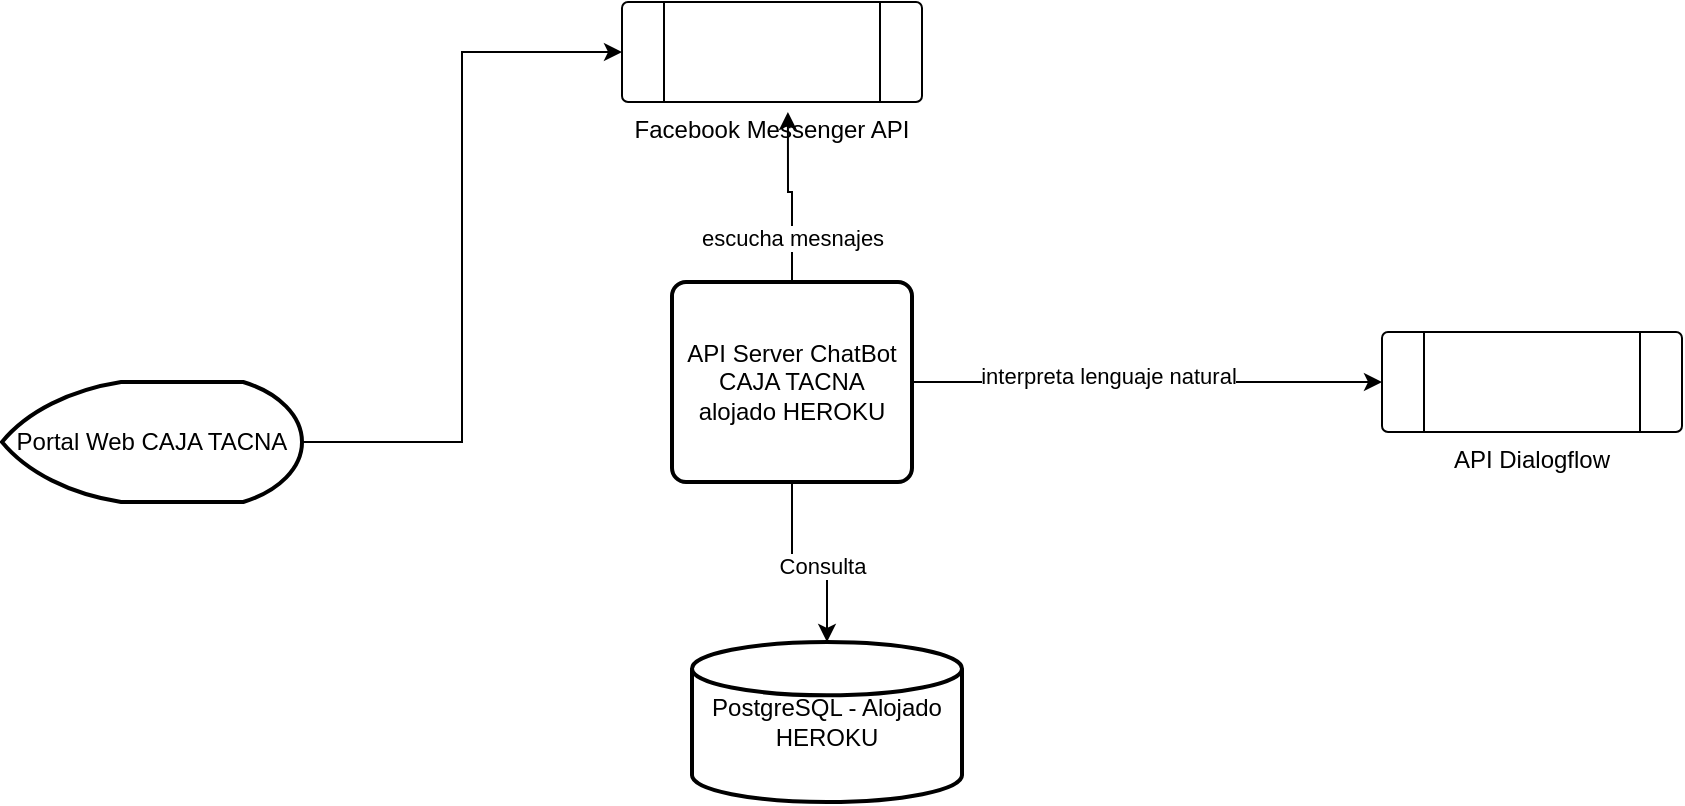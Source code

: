 <mxfile version="21.6.8" type="github">
  <diagram name="Página-1" id="fgx3cZAbs4jCiuM5XjKi">
    <mxGraphModel dx="2206" dy="1957" grid="1" gridSize="10" guides="1" tooltips="1" connect="1" arrows="1" fold="1" page="1" pageScale="1" pageWidth="827" pageHeight="1169" math="0" shadow="0">
      <root>
        <mxCell id="0" />
        <mxCell id="1" parent="0" />
        <mxCell id="Eb7NuU8JQPdDlfaV91PV-23" style="edgeStyle=orthogonalEdgeStyle;rounded=0;orthogonalLoop=1;jettySize=auto;html=1;entryX=0;entryY=0.5;entryDx=0;entryDy=0;" edge="1" parent="1" source="Eb7NuU8JQPdDlfaV91PV-12" target="Eb7NuU8JQPdDlfaV91PV-19">
          <mxGeometry relative="1" as="geometry" />
        </mxCell>
        <mxCell id="Eb7NuU8JQPdDlfaV91PV-12" value="Portal Web CAJA TACNA" style="strokeWidth=2;html=1;shape=mxgraph.flowchart.display;whiteSpace=wrap;" vertex="1" parent="1">
          <mxGeometry x="-250" y="-520" width="150" height="60" as="geometry" />
        </mxCell>
        <mxCell id="Eb7NuU8JQPdDlfaV91PV-24" style="edgeStyle=orthogonalEdgeStyle;rounded=0;orthogonalLoop=1;jettySize=auto;html=1;entryX=0.553;entryY=1.1;entryDx=0;entryDy=0;entryPerimeter=0;" edge="1" parent="1" source="Eb7NuU8JQPdDlfaV91PV-16" target="Eb7NuU8JQPdDlfaV91PV-19">
          <mxGeometry relative="1" as="geometry" />
        </mxCell>
        <mxCell id="Eb7NuU8JQPdDlfaV91PV-25" value="escucha mesnajes" style="edgeLabel;html=1;align=center;verticalAlign=middle;resizable=0;points=[];" vertex="1" connectable="0" parent="Eb7NuU8JQPdDlfaV91PV-24">
          <mxGeometry x="-0.49" relative="1" as="geometry">
            <mxPoint as="offset" />
          </mxGeometry>
        </mxCell>
        <mxCell id="Eb7NuU8JQPdDlfaV91PV-26" style="edgeStyle=orthogonalEdgeStyle;rounded=0;orthogonalLoop=1;jettySize=auto;html=1;entryX=0;entryY=0.5;entryDx=0;entryDy=0;" edge="1" parent="1" source="Eb7NuU8JQPdDlfaV91PV-16" target="Eb7NuU8JQPdDlfaV91PV-18">
          <mxGeometry relative="1" as="geometry" />
        </mxCell>
        <mxCell id="Eb7NuU8JQPdDlfaV91PV-27" value="interpreta lenguaje natural" style="edgeLabel;html=1;align=center;verticalAlign=middle;resizable=0;points=[];" vertex="1" connectable="0" parent="Eb7NuU8JQPdDlfaV91PV-26">
          <mxGeometry x="-0.167" y="3" relative="1" as="geometry">
            <mxPoint as="offset" />
          </mxGeometry>
        </mxCell>
        <mxCell id="Eb7NuU8JQPdDlfaV91PV-28" style="edgeStyle=orthogonalEdgeStyle;rounded=0;orthogonalLoop=1;jettySize=auto;html=1;" edge="1" parent="1" source="Eb7NuU8JQPdDlfaV91PV-16" target="Eb7NuU8JQPdDlfaV91PV-17">
          <mxGeometry relative="1" as="geometry" />
        </mxCell>
        <mxCell id="Eb7NuU8JQPdDlfaV91PV-29" value="Consulta" style="edgeLabel;html=1;align=center;verticalAlign=middle;resizable=0;points=[];" vertex="1" connectable="0" parent="Eb7NuU8JQPdDlfaV91PV-28">
          <mxGeometry x="0.116" y="-2" relative="1" as="geometry">
            <mxPoint as="offset" />
          </mxGeometry>
        </mxCell>
        <mxCell id="Eb7NuU8JQPdDlfaV91PV-16" value="API Server ChatBot CAJA TACNA&lt;br&gt;alojado HEROKU" style="rounded=1;whiteSpace=wrap;html=1;absoluteArcSize=1;arcSize=14;strokeWidth=2;" vertex="1" parent="1">
          <mxGeometry x="85" y="-570" width="120" height="100" as="geometry" />
        </mxCell>
        <mxCell id="Eb7NuU8JQPdDlfaV91PV-17" value="PostgreSQL - Alojado HEROKU" style="strokeWidth=2;html=1;shape=mxgraph.flowchart.database;whiteSpace=wrap;" vertex="1" parent="1">
          <mxGeometry x="95" y="-390" width="135" height="80" as="geometry" />
        </mxCell>
        <mxCell id="Eb7NuU8JQPdDlfaV91PV-18" value="API Dialogflow" style="verticalLabelPosition=bottom;verticalAlign=top;html=1;shape=process;whiteSpace=wrap;rounded=1;size=0.14;arcSize=6;" vertex="1" parent="1">
          <mxGeometry x="440" y="-545" width="150" height="50" as="geometry" />
        </mxCell>
        <mxCell id="Eb7NuU8JQPdDlfaV91PV-19" value="Facebook Messenger API" style="verticalLabelPosition=bottom;verticalAlign=top;html=1;shape=process;whiteSpace=wrap;rounded=1;size=0.14;arcSize=6;" vertex="1" parent="1">
          <mxGeometry x="60" y="-710" width="150" height="50" as="geometry" />
        </mxCell>
        <mxCell id="Eb7NuU8JQPdDlfaV91PV-20" style="edgeStyle=orthogonalEdgeStyle;rounded=0;orthogonalLoop=1;jettySize=auto;html=1;exitX=0.5;exitY=1;exitDx=0;exitDy=0;" edge="1" parent="1" source="Eb7NuU8JQPdDlfaV91PV-18" target="Eb7NuU8JQPdDlfaV91PV-18">
          <mxGeometry relative="1" as="geometry" />
        </mxCell>
      </root>
    </mxGraphModel>
  </diagram>
</mxfile>
